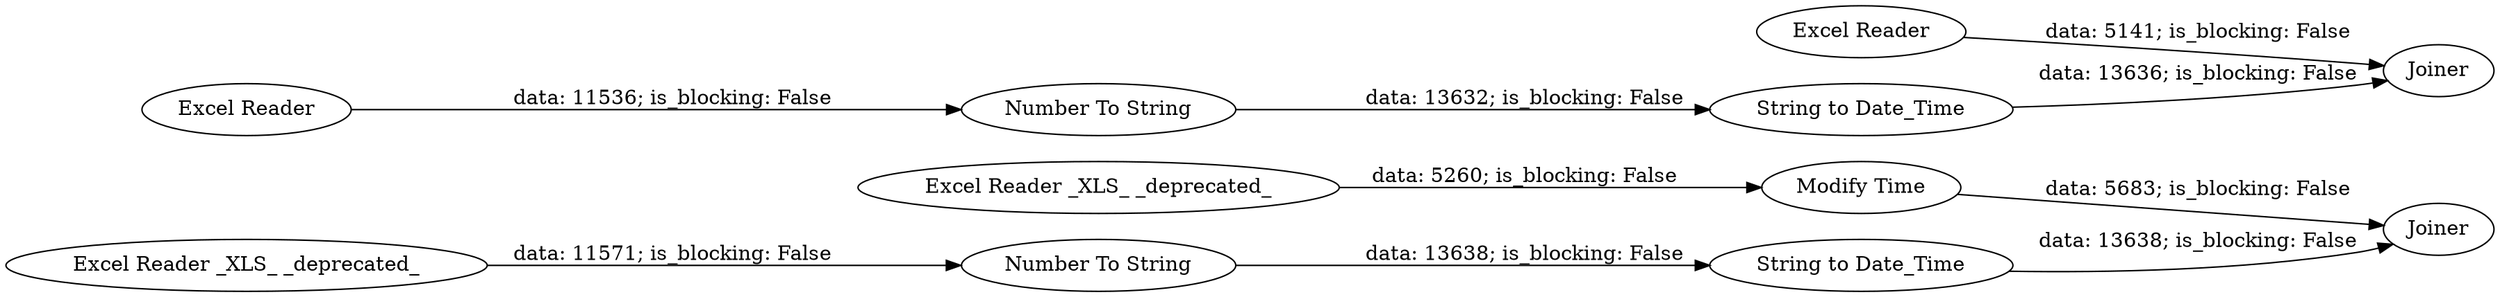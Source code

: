 digraph {
	"4133295775746307333_66" [label="String to Date_Time"]
	"4133295775746307333_80" [label="Excel Reader"]
	"4133295775746307333_2" [label="Excel Reader _XLS_ _deprecated_"]
	"4133295775746307333_78" [label="Number To String"]
	"4133295775746307333_68" [label="Modify Time"]
	"4133295775746307333_72" [label=Joiner]
	"4133295775746307333_81" [label=Joiner]
	"4133295775746307333_3" [label="Excel Reader _XLS_ _deprecated_"]
	"4133295775746307333_79" [label="String to Date_Time"]
	"4133295775746307333_70" [label="Number To String"]
	"4133295775746307333_77" [label="Excel Reader"]
	"4133295775746307333_79" -> "4133295775746307333_81" [label="data: 13636; is_blocking: False"]
	"4133295775746307333_3" -> "4133295775746307333_70" [label="data: 11571; is_blocking: False"]
	"4133295775746307333_68" -> "4133295775746307333_72" [label="data: 5683; is_blocking: False"]
	"4133295775746307333_78" -> "4133295775746307333_79" [label="data: 13632; is_blocking: False"]
	"4133295775746307333_70" -> "4133295775746307333_66" [label="data: 13638; is_blocking: False"]
	"4133295775746307333_2" -> "4133295775746307333_68" [label="data: 5260; is_blocking: False"]
	"4133295775746307333_66" -> "4133295775746307333_72" [label="data: 13638; is_blocking: False"]
	"4133295775746307333_77" -> "4133295775746307333_78" [label="data: 11536; is_blocking: False"]
	"4133295775746307333_80" -> "4133295775746307333_81" [label="data: 5141; is_blocking: False"]
	rankdir=LR
}

